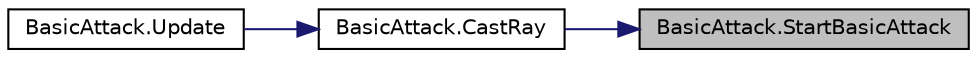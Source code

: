 digraph "BasicAttack.StartBasicAttack"
{
 // INTERACTIVE_SVG=YES
 // LATEX_PDF_SIZE
  edge [fontname="Helvetica",fontsize="10",labelfontname="Helvetica",labelfontsize="10"];
  node [fontname="Helvetica",fontsize="10",shape=record];
  rankdir="RL";
  Node1 [label="BasicAttack.StartBasicAttack",height=0.2,width=0.4,color="black", fillcolor="grey75", style="filled", fontcolor="black",tooltip=" "];
  Node1 -> Node2 [dir="back",color="midnightblue",fontsize="10",style="solid",fontname="Helvetica"];
  Node2 [label="BasicAttack.CastRay",height=0.2,width=0.4,color="black", fillcolor="white", style="filled",URL="$class_basic_attack.html#a5d09a3ef54dfac2ab6130195c188492e",tooltip=" "];
  Node2 -> Node3 [dir="back",color="midnightblue",fontsize="10",style="solid",fontname="Helvetica"];
  Node3 [label="BasicAttack.Update",height=0.2,width=0.4,color="black", fillcolor="white", style="filled",URL="$class_basic_attack.html#abfcbbc50cfd92e9ca75bd41a5ad17990",tooltip=" "];
}
